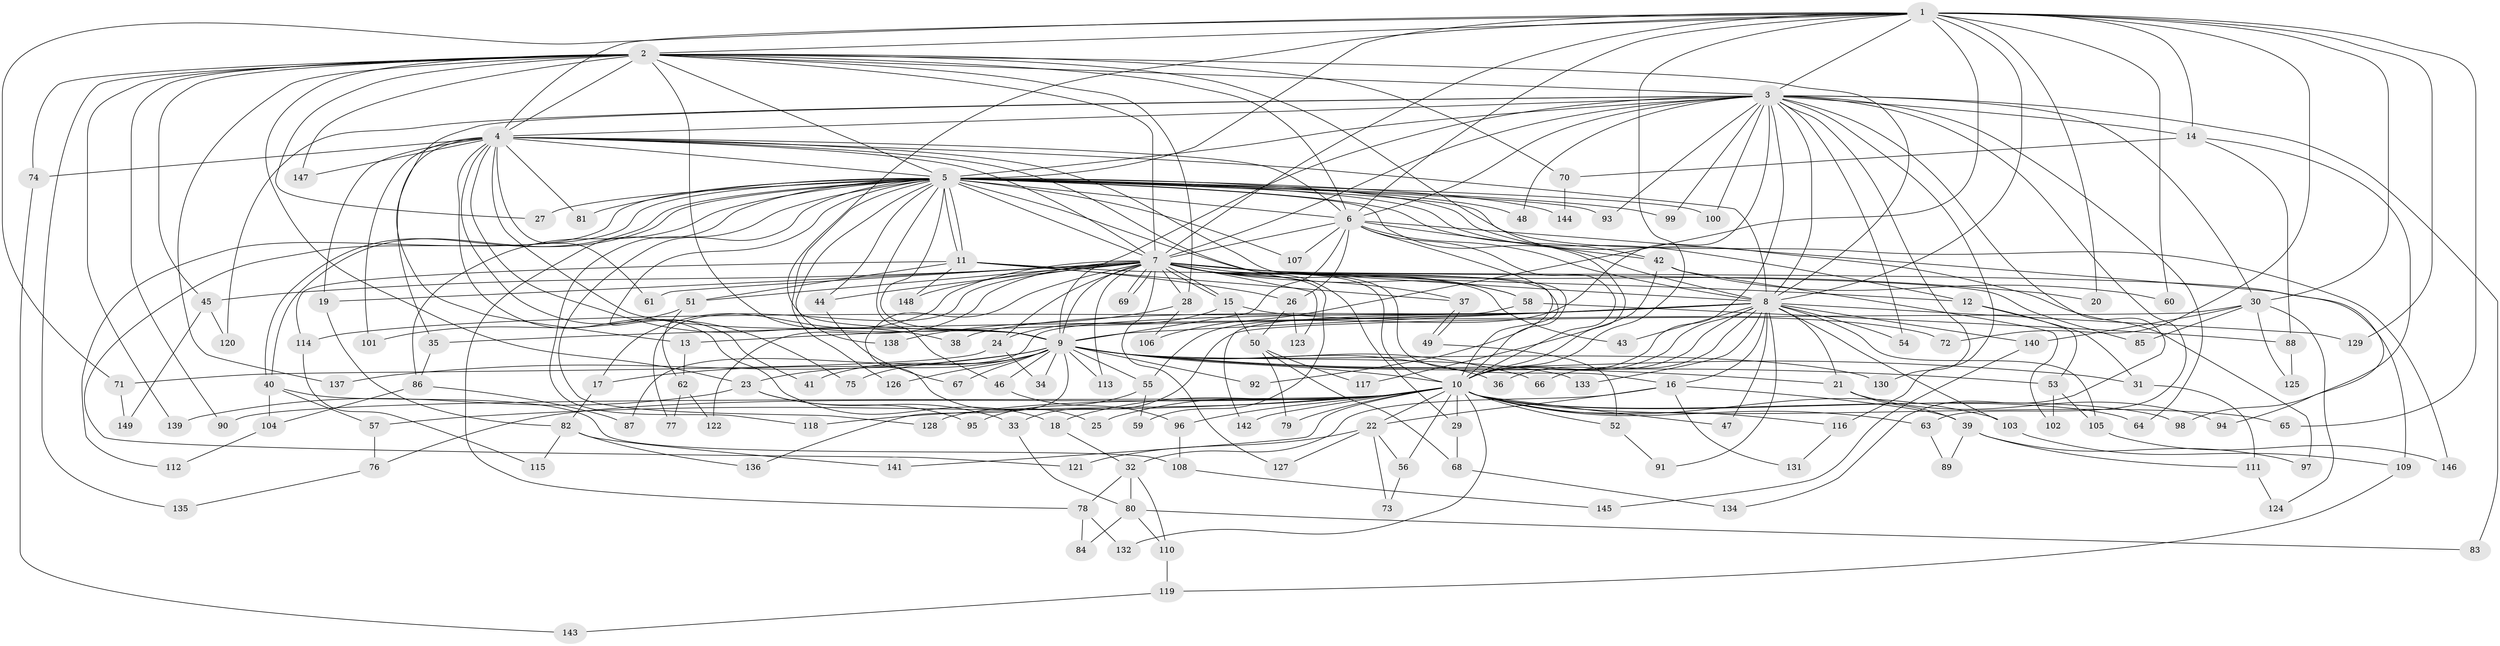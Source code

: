// Generated by graph-tools (version 1.1) at 2025/10/02/27/25 16:10:59]
// undirected, 149 vertices, 323 edges
graph export_dot {
graph [start="1"]
  node [color=gray90,style=filled];
  1;
  2;
  3;
  4;
  5;
  6;
  7;
  8;
  9;
  10;
  11;
  12;
  13;
  14;
  15;
  16;
  17;
  18;
  19;
  20;
  21;
  22;
  23;
  24;
  25;
  26;
  27;
  28;
  29;
  30;
  31;
  32;
  33;
  34;
  35;
  36;
  37;
  38;
  39;
  40;
  41;
  42;
  43;
  44;
  45;
  46;
  47;
  48;
  49;
  50;
  51;
  52;
  53;
  54;
  55;
  56;
  57;
  58;
  59;
  60;
  61;
  62;
  63;
  64;
  65;
  66;
  67;
  68;
  69;
  70;
  71;
  72;
  73;
  74;
  75;
  76;
  77;
  78;
  79;
  80;
  81;
  82;
  83;
  84;
  85;
  86;
  87;
  88;
  89;
  90;
  91;
  92;
  93;
  94;
  95;
  96;
  97;
  98;
  99;
  100;
  101;
  102;
  103;
  104;
  105;
  106;
  107;
  108;
  109;
  110;
  111;
  112;
  113;
  114;
  115;
  116;
  117;
  118;
  119;
  120;
  121;
  122;
  123;
  124;
  125;
  126;
  127;
  128;
  129;
  130;
  131;
  132;
  133;
  134;
  135;
  136;
  137;
  138;
  139;
  140;
  141;
  142;
  143;
  144;
  145;
  146;
  147;
  148;
  149;
  1 -- 2;
  1 -- 3;
  1 -- 4;
  1 -- 5;
  1 -- 6;
  1 -- 7;
  1 -- 8;
  1 -- 9;
  1 -- 10;
  1 -- 14;
  1 -- 20;
  1 -- 30;
  1 -- 60;
  1 -- 65;
  1 -- 71;
  1 -- 72;
  1 -- 106;
  1 -- 129;
  2 -- 3;
  2 -- 4;
  2 -- 5;
  2 -- 6;
  2 -- 7;
  2 -- 8;
  2 -- 9;
  2 -- 10;
  2 -- 23;
  2 -- 27;
  2 -- 28;
  2 -- 45;
  2 -- 70;
  2 -- 74;
  2 -- 90;
  2 -- 135;
  2 -- 137;
  2 -- 139;
  2 -- 147;
  3 -- 4;
  3 -- 5;
  3 -- 6;
  3 -- 7;
  3 -- 8;
  3 -- 9;
  3 -- 10;
  3 -- 13;
  3 -- 14;
  3 -- 30;
  3 -- 48;
  3 -- 54;
  3 -- 55;
  3 -- 63;
  3 -- 64;
  3 -- 83;
  3 -- 93;
  3 -- 99;
  3 -- 100;
  3 -- 116;
  3 -- 120;
  3 -- 130;
  3 -- 134;
  4 -- 5;
  4 -- 6;
  4 -- 7;
  4 -- 8;
  4 -- 9;
  4 -- 10;
  4 -- 18;
  4 -- 19;
  4 -- 35;
  4 -- 38;
  4 -- 41;
  4 -- 58;
  4 -- 61;
  4 -- 74;
  4 -- 81;
  4 -- 101;
  4 -- 147;
  5 -- 6;
  5 -- 7;
  5 -- 8;
  5 -- 9;
  5 -- 10;
  5 -- 11;
  5 -- 11;
  5 -- 12;
  5 -- 27;
  5 -- 40;
  5 -- 40;
  5 -- 42;
  5 -- 44;
  5 -- 46;
  5 -- 48;
  5 -- 75;
  5 -- 78;
  5 -- 81;
  5 -- 86;
  5 -- 93;
  5 -- 97;
  5 -- 99;
  5 -- 100;
  5 -- 107;
  5 -- 112;
  5 -- 118;
  5 -- 121;
  5 -- 126;
  5 -- 128;
  5 -- 138;
  5 -- 144;
  5 -- 146;
  6 -- 7;
  6 -- 8;
  6 -- 9;
  6 -- 10;
  6 -- 26;
  6 -- 42;
  6 -- 92;
  6 -- 94;
  6 -- 107;
  7 -- 8;
  7 -- 9;
  7 -- 10;
  7 -- 12;
  7 -- 15;
  7 -- 15;
  7 -- 16;
  7 -- 17;
  7 -- 19;
  7 -- 20;
  7 -- 24;
  7 -- 25;
  7 -- 28;
  7 -- 29;
  7 -- 37;
  7 -- 43;
  7 -- 44;
  7 -- 45;
  7 -- 51;
  7 -- 58;
  7 -- 59;
  7 -- 61;
  7 -- 69;
  7 -- 69;
  7 -- 77;
  7 -- 109;
  7 -- 113;
  7 -- 122;
  7 -- 123;
  7 -- 127;
  7 -- 148;
  8 -- 9;
  8 -- 10;
  8 -- 13;
  8 -- 16;
  8 -- 21;
  8 -- 35;
  8 -- 36;
  8 -- 38;
  8 -- 43;
  8 -- 47;
  8 -- 54;
  8 -- 66;
  8 -- 87;
  8 -- 91;
  8 -- 103;
  8 -- 105;
  8 -- 114;
  8 -- 129;
  8 -- 133;
  8 -- 140;
  9 -- 10;
  9 -- 17;
  9 -- 21;
  9 -- 23;
  9 -- 31;
  9 -- 34;
  9 -- 36;
  9 -- 41;
  9 -- 46;
  9 -- 53;
  9 -- 55;
  9 -- 66;
  9 -- 67;
  9 -- 75;
  9 -- 92;
  9 -- 113;
  9 -- 126;
  9 -- 130;
  9 -- 133;
  9 -- 136;
  9 -- 137;
  10 -- 18;
  10 -- 22;
  10 -- 25;
  10 -- 29;
  10 -- 47;
  10 -- 52;
  10 -- 56;
  10 -- 57;
  10 -- 63;
  10 -- 64;
  10 -- 65;
  10 -- 76;
  10 -- 79;
  10 -- 90;
  10 -- 96;
  10 -- 98;
  10 -- 103;
  10 -- 116;
  10 -- 118;
  10 -- 128;
  10 -- 132;
  10 -- 141;
  10 -- 142;
  11 -- 26;
  11 -- 37;
  11 -- 51;
  11 -- 85;
  11 -- 114;
  11 -- 148;
  12 -- 31;
  12 -- 53;
  13 -- 62;
  14 -- 70;
  14 -- 88;
  14 -- 98;
  15 -- 24;
  15 -- 50;
  15 -- 72;
  16 -- 22;
  16 -- 32;
  16 -- 39;
  16 -- 131;
  17 -- 82;
  18 -- 32;
  19 -- 82;
  21 -- 39;
  21 -- 94;
  22 -- 56;
  22 -- 73;
  22 -- 121;
  22 -- 127;
  23 -- 33;
  23 -- 95;
  23 -- 139;
  24 -- 34;
  24 -- 71;
  26 -- 50;
  26 -- 123;
  28 -- 106;
  28 -- 138;
  29 -- 68;
  30 -- 33;
  30 -- 85;
  30 -- 124;
  30 -- 125;
  30 -- 140;
  31 -- 111;
  32 -- 78;
  32 -- 80;
  32 -- 110;
  33 -- 80;
  35 -- 86;
  37 -- 49;
  37 -- 49;
  39 -- 89;
  39 -- 97;
  39 -- 111;
  40 -- 57;
  40 -- 104;
  40 -- 108;
  42 -- 60;
  42 -- 102;
  42 -- 117;
  44 -- 67;
  45 -- 120;
  45 -- 149;
  46 -- 96;
  49 -- 52;
  50 -- 68;
  50 -- 79;
  50 -- 117;
  51 -- 62;
  51 -- 101;
  52 -- 91;
  53 -- 102;
  53 -- 105;
  55 -- 59;
  55 -- 95;
  56 -- 73;
  57 -- 76;
  58 -- 88;
  58 -- 142;
  62 -- 77;
  62 -- 122;
  63 -- 89;
  68 -- 134;
  70 -- 144;
  71 -- 149;
  74 -- 143;
  76 -- 135;
  78 -- 84;
  78 -- 132;
  80 -- 83;
  80 -- 84;
  80 -- 110;
  82 -- 115;
  82 -- 136;
  82 -- 141;
  86 -- 87;
  86 -- 104;
  88 -- 125;
  96 -- 108;
  103 -- 109;
  104 -- 112;
  105 -- 146;
  108 -- 145;
  109 -- 119;
  110 -- 119;
  111 -- 124;
  114 -- 115;
  116 -- 131;
  119 -- 143;
  140 -- 145;
}
